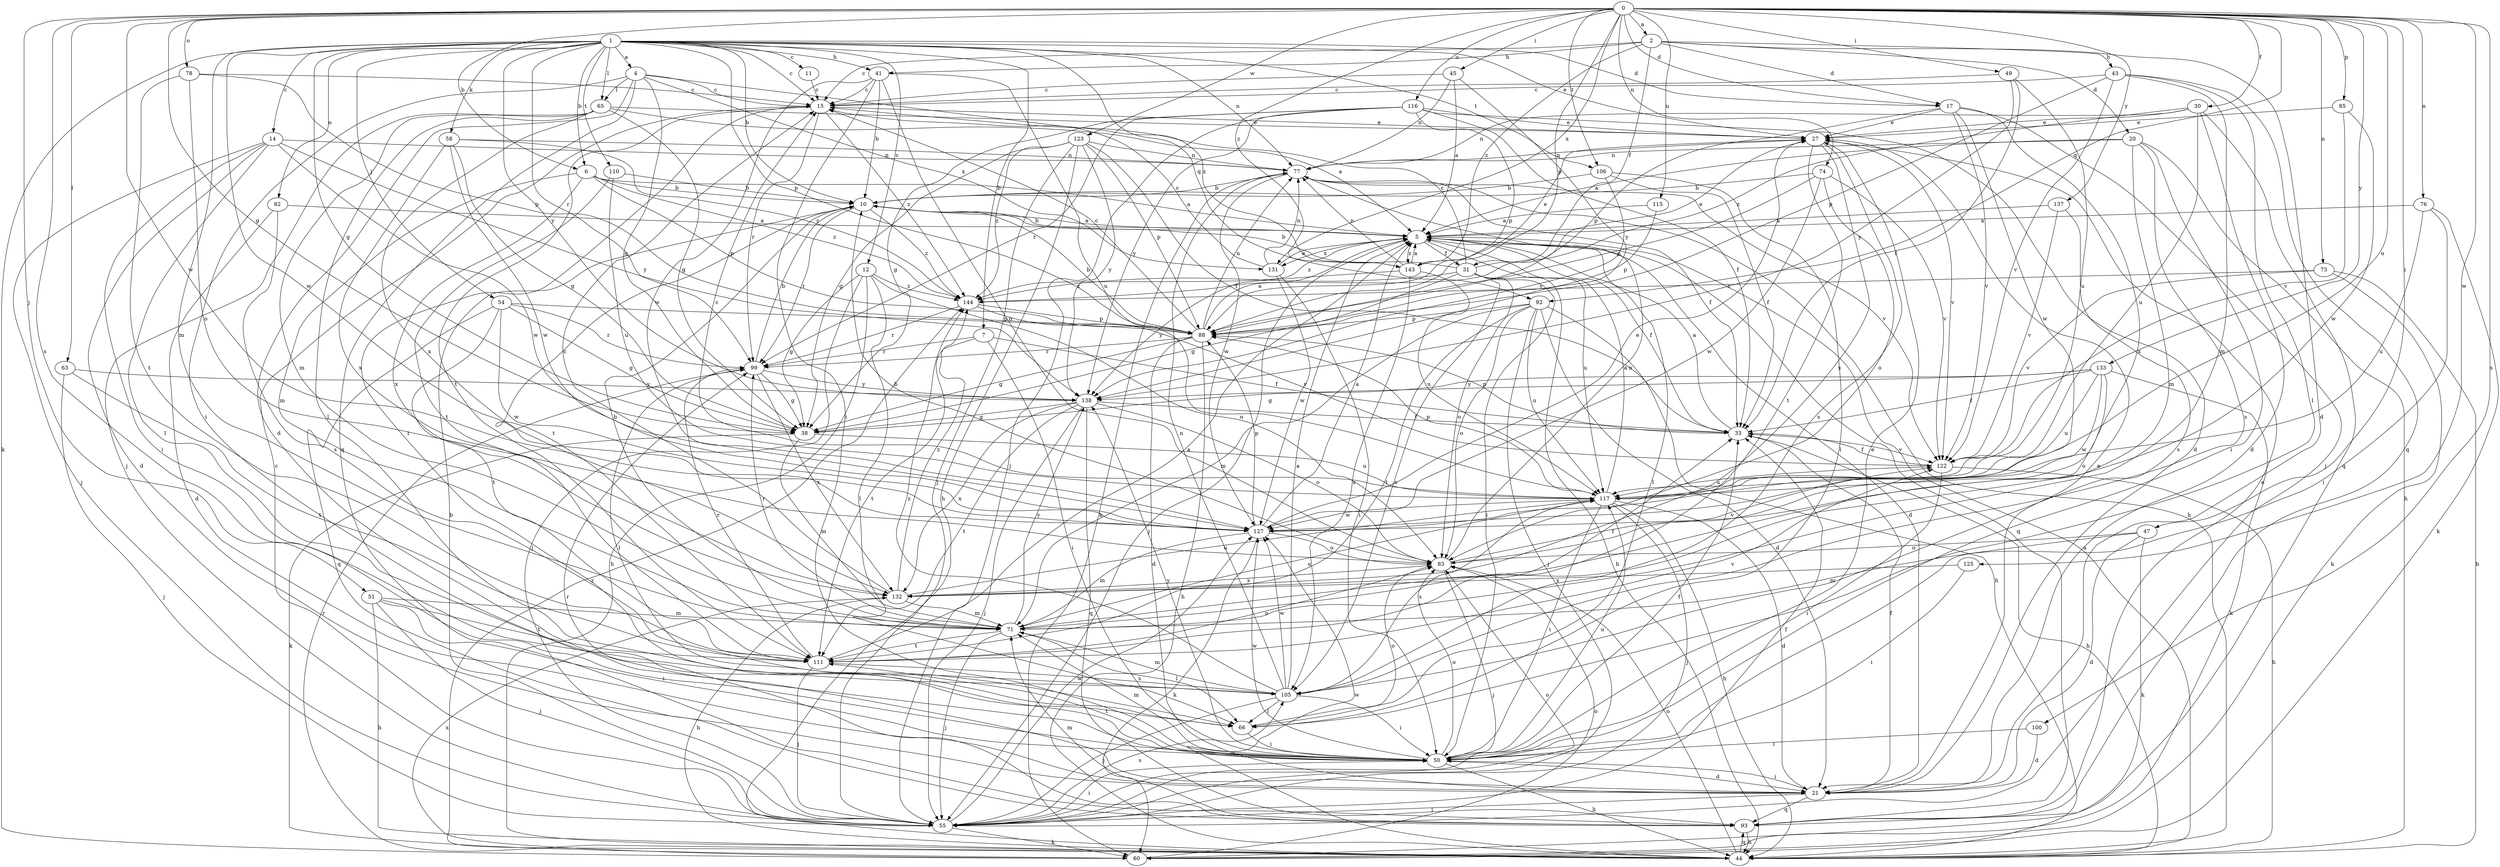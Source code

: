 strict digraph  {
0;
1;
2;
4;
5;
6;
7;
10;
11;
12;
14;
15;
17;
20;
21;
27;
30;
31;
33;
38;
41;
43;
44;
45;
47;
49;
50;
51;
54;
55;
58;
60;
63;
65;
66;
71;
73;
74;
76;
77;
78;
82;
83;
85;
88;
92;
93;
99;
100;
105;
106;
110;
111;
115;
116;
117;
122;
123;
125;
127;
131;
132;
133;
137;
138;
143;
144;
0 -> 2  [label=a];
0 -> 6  [label=b];
0 -> 17  [label=d];
0 -> 30  [label=f];
0 -> 38  [label=g];
0 -> 45  [label=i];
0 -> 47  [label=i];
0 -> 49  [label=i];
0 -> 51  [label=j];
0 -> 63  [label=l];
0 -> 73  [label=n];
0 -> 74  [label=n];
0 -> 76  [label=n];
0 -> 78  [label=o];
0 -> 85  [label=p];
0 -> 88  [label=p];
0 -> 92  [label=q];
0 -> 100  [label=s];
0 -> 105  [label=s];
0 -> 106  [label=t];
0 -> 115  [label=u];
0 -> 116  [label=u];
0 -> 117  [label=u];
0 -> 123  [label=w];
0 -> 125  [label=w];
0 -> 127  [label=w];
0 -> 131  [label=x];
0 -> 133  [label=y];
0 -> 137  [label=y];
0 -> 143  [label=z];
1 -> 4  [label=a];
1 -> 6  [label=b];
1 -> 7  [label=b];
1 -> 10  [label=b];
1 -> 11  [label=c];
1 -> 12  [label=c];
1 -> 14  [label=c];
1 -> 15  [label=c];
1 -> 17  [label=d];
1 -> 27  [label=e];
1 -> 38  [label=g];
1 -> 41  [label=h];
1 -> 54  [label=j];
1 -> 58  [label=k];
1 -> 60  [label=k];
1 -> 65  [label=l];
1 -> 71  [label=m];
1 -> 77  [label=n];
1 -> 82  [label=o];
1 -> 88  [label=p];
1 -> 92  [label=q];
1 -> 99  [label=r];
1 -> 106  [label=t];
1 -> 110  [label=t];
1 -> 127  [label=w];
1 -> 138  [label=y];
2 -> 15  [label=c];
2 -> 17  [label=d];
2 -> 20  [label=d];
2 -> 21  [label=d];
2 -> 31  [label=f];
2 -> 41  [label=h];
2 -> 43  [label=h];
2 -> 143  [label=z];
4 -> 15  [label=c];
4 -> 21  [label=d];
4 -> 38  [label=g];
4 -> 50  [label=i];
4 -> 65  [label=l];
4 -> 93  [label=q];
4 -> 131  [label=x];
4 -> 143  [label=z];
5 -> 10  [label=b];
5 -> 21  [label=d];
5 -> 31  [label=f];
5 -> 33  [label=f];
5 -> 55  [label=j];
5 -> 66  [label=l];
5 -> 93  [label=q];
5 -> 117  [label=u];
5 -> 131  [label=x];
5 -> 143  [label=z];
5 -> 144  [label=z];
6 -> 5  [label=a];
6 -> 10  [label=b];
6 -> 71  [label=m];
6 -> 88  [label=p];
6 -> 132  [label=x];
6 -> 144  [label=z];
7 -> 33  [label=f];
7 -> 50  [label=i];
7 -> 99  [label=r];
7 -> 111  [label=t];
10 -> 5  [label=a];
10 -> 99  [label=r];
10 -> 111  [label=t];
10 -> 144  [label=z];
11 -> 15  [label=c];
12 -> 38  [label=g];
12 -> 44  [label=h];
12 -> 55  [label=j];
12 -> 66  [label=l];
12 -> 83  [label=o];
12 -> 144  [label=z];
14 -> 21  [label=d];
14 -> 50  [label=i];
14 -> 55  [label=j];
14 -> 66  [label=l];
14 -> 77  [label=n];
14 -> 127  [label=w];
14 -> 138  [label=y];
15 -> 27  [label=e];
15 -> 50  [label=i];
15 -> 99  [label=r];
15 -> 111  [label=t];
15 -> 144  [label=z];
17 -> 27  [label=e];
17 -> 55  [label=j];
17 -> 88  [label=p];
17 -> 122  [label=v];
17 -> 127  [label=w];
17 -> 132  [label=x];
20 -> 5  [label=a];
20 -> 44  [label=h];
20 -> 50  [label=i];
20 -> 71  [label=m];
20 -> 77  [label=n];
20 -> 105  [label=s];
21 -> 27  [label=e];
21 -> 33  [label=f];
21 -> 50  [label=i];
21 -> 55  [label=j];
21 -> 93  [label=q];
27 -> 77  [label=n];
27 -> 105  [label=s];
27 -> 111  [label=t];
27 -> 122  [label=v];
27 -> 132  [label=x];
30 -> 21  [label=d];
30 -> 27  [label=e];
30 -> 77  [label=n];
30 -> 93  [label=q];
30 -> 117  [label=u];
30 -> 144  [label=z];
31 -> 10  [label=b];
31 -> 15  [label=c];
31 -> 27  [label=e];
31 -> 38  [label=g];
31 -> 44  [label=h];
31 -> 50  [label=i];
31 -> 83  [label=o];
31 -> 105  [label=s];
31 -> 144  [label=z];
33 -> 5  [label=a];
33 -> 44  [label=h];
33 -> 88  [label=p];
33 -> 122  [label=v];
38 -> 60  [label=k];
38 -> 71  [label=m];
38 -> 117  [label=u];
41 -> 10  [label=b];
41 -> 15  [label=c];
41 -> 50  [label=i];
41 -> 83  [label=o];
41 -> 117  [label=u];
41 -> 127  [label=w];
43 -> 15  [label=c];
43 -> 66  [label=l];
43 -> 71  [label=m];
43 -> 88  [label=p];
43 -> 93  [label=q];
43 -> 122  [label=v];
44 -> 5  [label=a];
44 -> 83  [label=o];
44 -> 93  [label=q];
44 -> 99  [label=r];
44 -> 127  [label=w];
44 -> 144  [label=z];
45 -> 5  [label=a];
45 -> 15  [label=c];
45 -> 77  [label=n];
45 -> 138  [label=y];
47 -> 21  [label=d];
47 -> 60  [label=k];
47 -> 71  [label=m];
47 -> 83  [label=o];
49 -> 15  [label=c];
49 -> 33  [label=f];
49 -> 117  [label=u];
49 -> 138  [label=y];
50 -> 21  [label=d];
50 -> 27  [label=e];
50 -> 33  [label=f];
50 -> 44  [label=h];
50 -> 71  [label=m];
50 -> 83  [label=o];
50 -> 111  [label=t];
50 -> 117  [label=u];
50 -> 127  [label=w];
50 -> 138  [label=y];
51 -> 44  [label=h];
51 -> 50  [label=i];
51 -> 55  [label=j];
51 -> 71  [label=m];
51 -> 111  [label=t];
54 -> 38  [label=g];
54 -> 88  [label=p];
54 -> 93  [label=q];
54 -> 99  [label=r];
54 -> 111  [label=t];
54 -> 127  [label=w];
55 -> 10  [label=b];
55 -> 15  [label=c];
55 -> 33  [label=f];
55 -> 50  [label=i];
55 -> 60  [label=k];
55 -> 83  [label=o];
55 -> 105  [label=s];
55 -> 127  [label=w];
58 -> 38  [label=g];
58 -> 77  [label=n];
58 -> 127  [label=w];
58 -> 132  [label=x];
58 -> 144  [label=z];
60 -> 83  [label=o];
60 -> 132  [label=x];
63 -> 55  [label=j];
63 -> 111  [label=t];
63 -> 138  [label=y];
65 -> 5  [label=a];
65 -> 27  [label=e];
65 -> 38  [label=g];
65 -> 55  [label=j];
65 -> 66  [label=l];
65 -> 71  [label=m];
65 -> 132  [label=x];
66 -> 50  [label=i];
66 -> 83  [label=o];
71 -> 10  [label=b];
71 -> 33  [label=f];
71 -> 55  [label=j];
71 -> 66  [label=l];
71 -> 99  [label=r];
71 -> 111  [label=t];
71 -> 117  [label=u];
71 -> 138  [label=y];
73 -> 44  [label=h];
73 -> 60  [label=k];
73 -> 122  [label=v];
73 -> 144  [label=z];
74 -> 10  [label=b];
74 -> 83  [label=o];
74 -> 88  [label=p];
74 -> 122  [label=v];
74 -> 127  [label=w];
76 -> 5  [label=a];
76 -> 50  [label=i];
76 -> 60  [label=k];
76 -> 117  [label=u];
77 -> 10  [label=b];
77 -> 33  [label=f];
77 -> 44  [label=h];
77 -> 60  [label=k];
77 -> 122  [label=v];
77 -> 127  [label=w];
78 -> 15  [label=c];
78 -> 83  [label=o];
78 -> 88  [label=p];
78 -> 111  [label=t];
82 -> 5  [label=a];
82 -> 21  [label=d];
82 -> 105  [label=s];
83 -> 10  [label=b];
83 -> 55  [label=j];
83 -> 77  [label=n];
83 -> 122  [label=v];
83 -> 132  [label=x];
85 -> 27  [label=e];
85 -> 122  [label=v];
85 -> 127  [label=w];
88 -> 5  [label=a];
88 -> 10  [label=b];
88 -> 15  [label=c];
88 -> 21  [label=d];
88 -> 38  [label=g];
88 -> 44  [label=h];
88 -> 77  [label=n];
88 -> 99  [label=r];
92 -> 21  [label=d];
92 -> 44  [label=h];
92 -> 55  [label=j];
92 -> 71  [label=m];
92 -> 83  [label=o];
92 -> 88  [label=p];
92 -> 111  [label=t];
92 -> 117  [label=u];
93 -> 27  [label=e];
93 -> 44  [label=h];
93 -> 71  [label=m];
93 -> 99  [label=r];
99 -> 10  [label=b];
99 -> 38  [label=g];
99 -> 66  [label=l];
99 -> 132  [label=x];
99 -> 138  [label=y];
100 -> 21  [label=d];
100 -> 50  [label=i];
105 -> 5  [label=a];
105 -> 50  [label=i];
105 -> 55  [label=j];
105 -> 66  [label=l];
105 -> 71  [label=m];
105 -> 77  [label=n];
105 -> 127  [label=w];
105 -> 144  [label=z];
106 -> 10  [label=b];
106 -> 33  [label=f];
106 -> 66  [label=l];
106 -> 138  [label=y];
110 -> 10  [label=b];
110 -> 111  [label=t];
110 -> 117  [label=u];
111 -> 5  [label=a];
111 -> 55  [label=j];
111 -> 83  [label=o];
111 -> 99  [label=r];
111 -> 105  [label=s];
111 -> 122  [label=v];
115 -> 5  [label=a];
115 -> 88  [label=p];
116 -> 21  [label=d];
116 -> 27  [label=e];
116 -> 33  [label=f];
116 -> 38  [label=g];
116 -> 55  [label=j];
116 -> 88  [label=p];
116 -> 99  [label=r];
116 -> 138  [label=y];
117 -> 5  [label=a];
117 -> 15  [label=c];
117 -> 21  [label=d];
117 -> 44  [label=h];
117 -> 50  [label=i];
117 -> 55  [label=j];
117 -> 88  [label=p];
117 -> 105  [label=s];
117 -> 127  [label=w];
122 -> 33  [label=f];
122 -> 44  [label=h];
122 -> 50  [label=i];
122 -> 117  [label=u];
123 -> 33  [label=f];
123 -> 38  [label=g];
123 -> 44  [label=h];
123 -> 55  [label=j];
123 -> 77  [label=n];
123 -> 88  [label=p];
123 -> 138  [label=y];
123 -> 144  [label=z];
125 -> 50  [label=i];
125 -> 132  [label=x];
127 -> 5  [label=a];
127 -> 27  [label=e];
127 -> 60  [label=k];
127 -> 71  [label=m];
127 -> 83  [label=o];
127 -> 88  [label=p];
131 -> 5  [label=a];
131 -> 15  [label=c];
131 -> 50  [label=i];
131 -> 77  [label=n];
131 -> 127  [label=w];
132 -> 15  [label=c];
132 -> 44  [label=h];
132 -> 71  [label=m];
132 -> 117  [label=u];
132 -> 144  [label=z];
133 -> 33  [label=f];
133 -> 38  [label=g];
133 -> 60  [label=k];
133 -> 83  [label=o];
133 -> 117  [label=u];
133 -> 127  [label=w];
133 -> 138  [label=y];
137 -> 5  [label=a];
137 -> 105  [label=s];
137 -> 122  [label=v];
138 -> 33  [label=f];
138 -> 38  [label=g];
138 -> 55  [label=j];
138 -> 83  [label=o];
138 -> 93  [label=q];
138 -> 111  [label=t];
138 -> 132  [label=x];
143 -> 5  [label=a];
143 -> 27  [label=e];
143 -> 77  [label=n];
143 -> 105  [label=s];
143 -> 117  [label=u];
143 -> 138  [label=y];
144 -> 88  [label=p];
144 -> 99  [label=r];
144 -> 122  [label=v];
}
